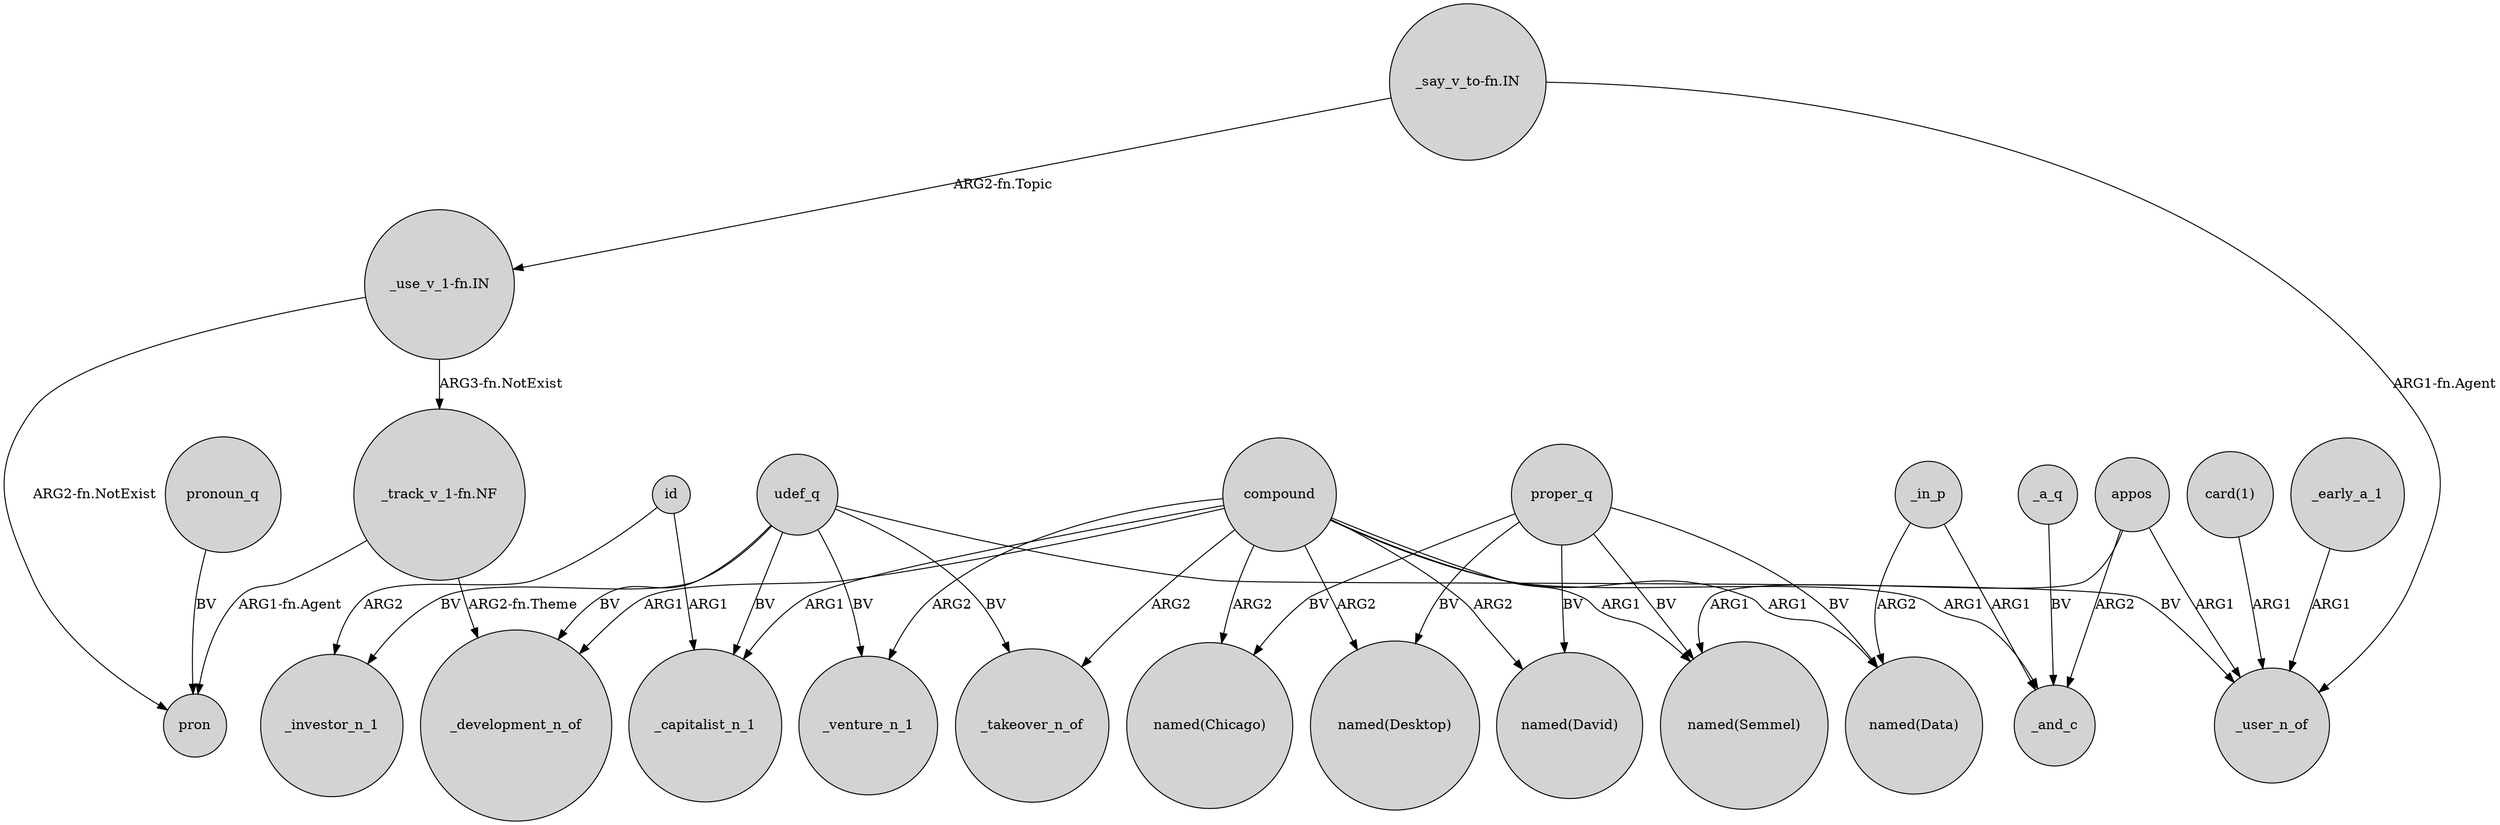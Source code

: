 digraph {
	node [shape=circle style=filled]
	compound -> _venture_n_1 [label=ARG2]
	proper_q -> "named(Semmel)" [label=BV]
	"_track_v_1-fn.NF" -> _development_n_of [label="ARG2-fn.Theme"]
	compound -> "named(Semmel)" [label=ARG1]
	udef_q -> _capitalist_n_1 [label=BV]
	udef_q -> _investor_n_1 [label=BV]
	udef_q -> _takeover_n_of [label=BV]
	"_use_v_1-fn.IN" -> pron [label="ARG2-fn.NotExist"]
	appos -> _user_n_of [label=ARG1]
	appos -> "named(Semmel)" [label=ARG1]
	compound -> _capitalist_n_1 [label=ARG1]
	compound -> _development_n_of [label=ARG1]
	"_say_v_to-fn.IN" -> _user_n_of [label="ARG1-fn.Agent"]
	compound -> "named(Desktop)" [label=ARG2]
	udef_q -> _user_n_of [label=BV]
	compound -> "named(Chicago)" [label=ARG2]
	udef_q -> _venture_n_1 [label=BV]
	"card(1)" -> _user_n_of [label=ARG1]
	"_use_v_1-fn.IN" -> "_track_v_1-fn.NF" [label="ARG3-fn.NotExist"]
	pronoun_q -> pron [label=BV]
	proper_q -> "named(Desktop)" [label=BV]
	appos -> _and_c [label=ARG2]
	proper_q -> "named(Data)" [label=BV]
	_in_p -> "named(Data)" [label=ARG2]
	compound -> "named(David)" [label=ARG2]
	_a_q -> _and_c [label=BV]
	_in_p -> _and_c [label=ARG1]
	compound -> _and_c [label=ARG1]
	compound -> "named(Data)" [label=ARG1]
	"_say_v_to-fn.IN" -> "_use_v_1-fn.IN" [label="ARG2-fn.Topic"]
	udef_q -> _development_n_of [label=BV]
	id -> _investor_n_1 [label=ARG2]
	compound -> _takeover_n_of [label=ARG2]
	proper_q -> "named(David)" [label=BV]
	proper_q -> "named(Chicago)" [label=BV]
	"_track_v_1-fn.NF" -> pron [label="ARG1-fn.Agent"]
	_early_a_1 -> _user_n_of [label=ARG1]
	id -> _capitalist_n_1 [label=ARG1]
}
